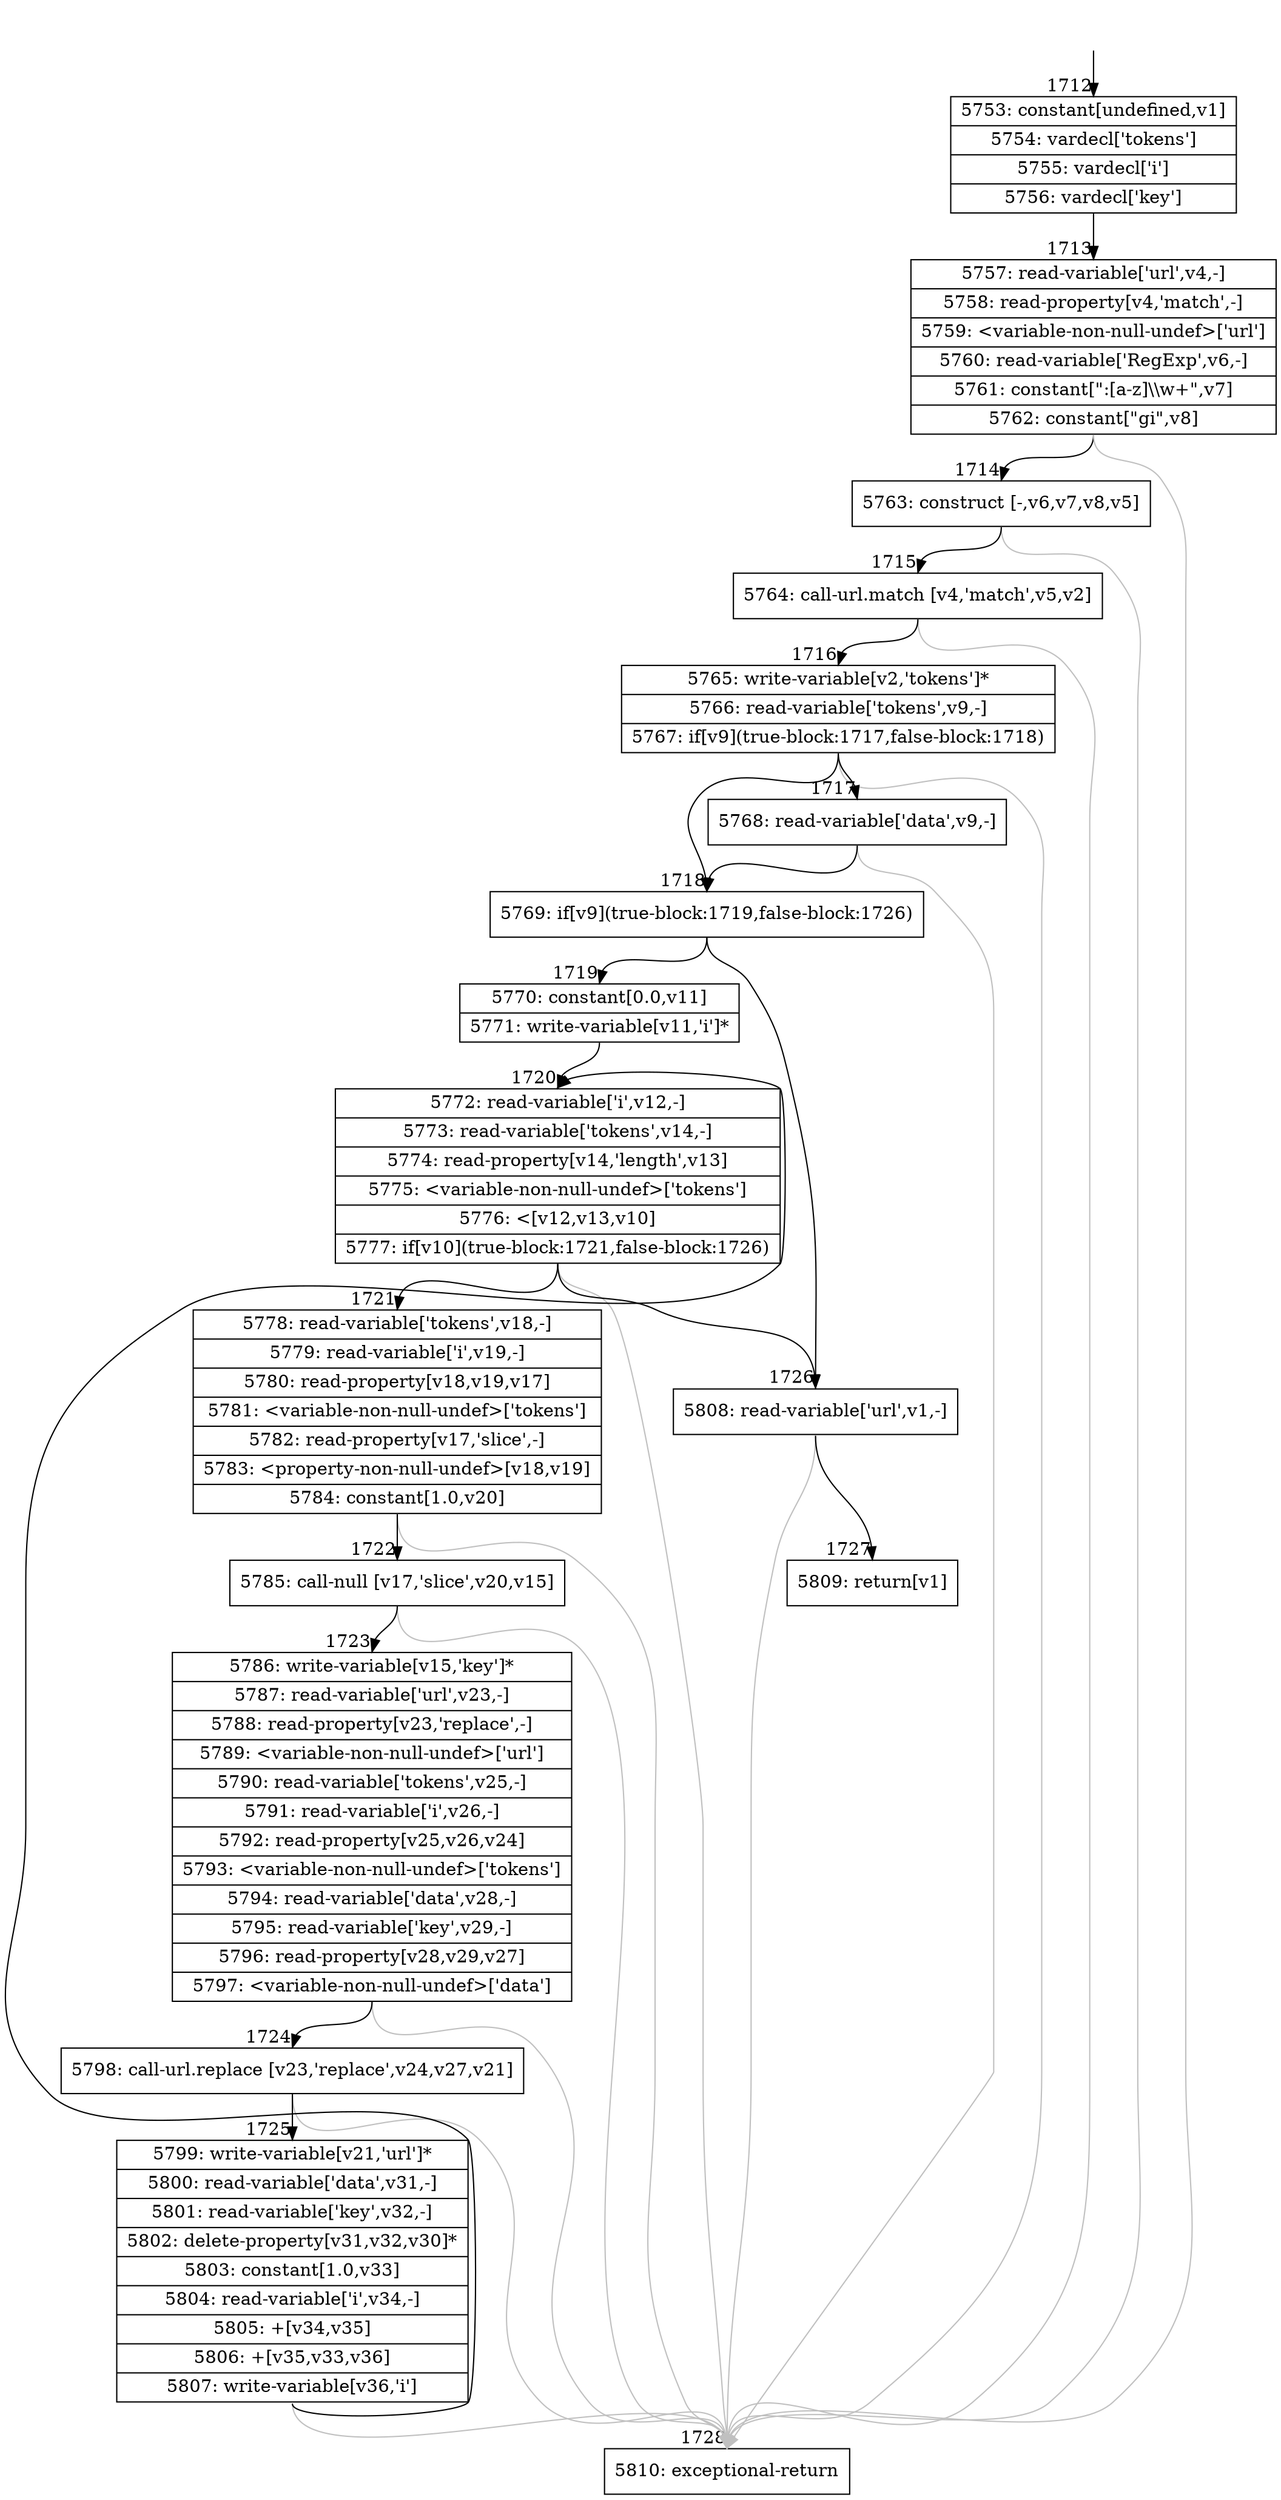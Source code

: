 digraph {
rankdir="TD"
BB_entry82[shape=none,label=""];
BB_entry82 -> BB1712 [tailport=s, headport=n, headlabel="    1712"]
BB1712 [shape=record label="{5753: constant[undefined,v1]|5754: vardecl['tokens']|5755: vardecl['i']|5756: vardecl['key']}" ] 
BB1712 -> BB1713 [tailport=s, headport=n, headlabel="      1713"]
BB1713 [shape=record label="{5757: read-variable['url',v4,-]|5758: read-property[v4,'match',-]|5759: \<variable-non-null-undef\>['url']|5760: read-variable['RegExp',v6,-]|5761: constant[\":[a-z]\\\\w+\",v7]|5762: constant[\"gi\",v8]}" ] 
BB1713 -> BB1714 [tailport=s, headport=n, headlabel="      1714"]
BB1713 -> BB1728 [tailport=s, headport=n, color=gray, headlabel="      1728"]
BB1714 [shape=record label="{5763: construct [-,v6,v7,v8,v5]}" ] 
BB1714 -> BB1715 [tailport=s, headport=n, headlabel="      1715"]
BB1714 -> BB1728 [tailport=s, headport=n, color=gray]
BB1715 [shape=record label="{5764: call-url.match [v4,'match',v5,v2]}" ] 
BB1715 -> BB1716 [tailport=s, headport=n, headlabel="      1716"]
BB1715 -> BB1728 [tailport=s, headport=n, color=gray]
BB1716 [shape=record label="{5765: write-variable[v2,'tokens']*|5766: read-variable['tokens',v9,-]|5767: if[v9](true-block:1717,false-block:1718)}" ] 
BB1716 -> BB1718 [tailport=s, headport=n, headlabel="      1718"]
BB1716 -> BB1717 [tailport=s, headport=n, headlabel="      1717"]
BB1716 -> BB1728 [tailport=s, headport=n, color=gray]
BB1717 [shape=record label="{5768: read-variable['data',v9,-]}" ] 
BB1717 -> BB1718 [tailport=s, headport=n]
BB1717 -> BB1728 [tailport=s, headport=n, color=gray]
BB1718 [shape=record label="{5769: if[v9](true-block:1719,false-block:1726)}" ] 
BB1718 -> BB1719 [tailport=s, headport=n, headlabel="      1719"]
BB1718 -> BB1726 [tailport=s, headport=n, headlabel="      1726"]
BB1719 [shape=record label="{5770: constant[0.0,v11]|5771: write-variable[v11,'i']*}" ] 
BB1719 -> BB1720 [tailport=s, headport=n, headlabel="      1720"]
BB1720 [shape=record label="{5772: read-variable['i',v12,-]|5773: read-variable['tokens',v14,-]|5774: read-property[v14,'length',v13]|5775: \<variable-non-null-undef\>['tokens']|5776: \<[v12,v13,v10]|5777: if[v10](true-block:1721,false-block:1726)}" ] 
BB1720 -> BB1721 [tailport=s, headport=n, headlabel="      1721"]
BB1720 -> BB1726 [tailport=s, headport=n]
BB1720 -> BB1728 [tailport=s, headport=n, color=gray]
BB1721 [shape=record label="{5778: read-variable['tokens',v18,-]|5779: read-variable['i',v19,-]|5780: read-property[v18,v19,v17]|5781: \<variable-non-null-undef\>['tokens']|5782: read-property[v17,'slice',-]|5783: \<property-non-null-undef\>[v18,v19]|5784: constant[1.0,v20]}" ] 
BB1721 -> BB1722 [tailport=s, headport=n, headlabel="      1722"]
BB1721 -> BB1728 [tailport=s, headport=n, color=gray]
BB1722 [shape=record label="{5785: call-null [v17,'slice',v20,v15]}" ] 
BB1722 -> BB1723 [tailport=s, headport=n, headlabel="      1723"]
BB1722 -> BB1728 [tailport=s, headport=n, color=gray]
BB1723 [shape=record label="{5786: write-variable[v15,'key']*|5787: read-variable['url',v23,-]|5788: read-property[v23,'replace',-]|5789: \<variable-non-null-undef\>['url']|5790: read-variable['tokens',v25,-]|5791: read-variable['i',v26,-]|5792: read-property[v25,v26,v24]|5793: \<variable-non-null-undef\>['tokens']|5794: read-variable['data',v28,-]|5795: read-variable['key',v29,-]|5796: read-property[v28,v29,v27]|5797: \<variable-non-null-undef\>['data']}" ] 
BB1723 -> BB1724 [tailport=s, headport=n, headlabel="      1724"]
BB1723 -> BB1728 [tailport=s, headport=n, color=gray]
BB1724 [shape=record label="{5798: call-url.replace [v23,'replace',v24,v27,v21]}" ] 
BB1724 -> BB1725 [tailport=s, headport=n, headlabel="      1725"]
BB1724 -> BB1728 [tailport=s, headport=n, color=gray]
BB1725 [shape=record label="{5799: write-variable[v21,'url']*|5800: read-variable['data',v31,-]|5801: read-variable['key',v32,-]|5802: delete-property[v31,v32,v30]*|5803: constant[1.0,v33]|5804: read-variable['i',v34,-]|5805: +[v34,v35]|5806: +[v35,v33,v36]|5807: write-variable[v36,'i']}" ] 
BB1725 -> BB1720 [tailport=s, headport=n]
BB1725 -> BB1728 [tailport=s, headport=n, color=gray]
BB1726 [shape=record label="{5808: read-variable['url',v1,-]}" ] 
BB1726 -> BB1727 [tailport=s, headport=n, headlabel="      1727"]
BB1726 -> BB1728 [tailport=s, headport=n, color=gray]
BB1727 [shape=record label="{5809: return[v1]}" ] 
BB1728 [shape=record label="{5810: exceptional-return}" ] 
//#$~ 1108
}
